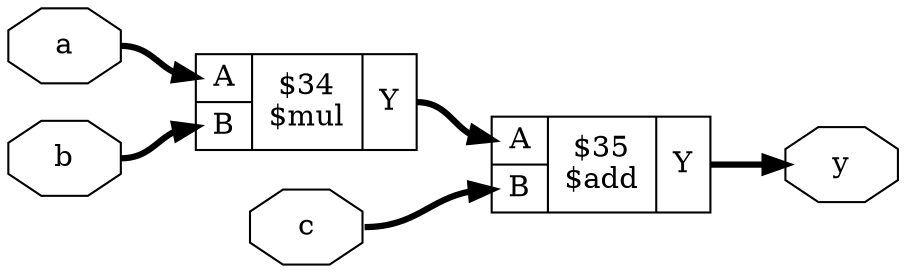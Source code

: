 digraph "macc_16_16_32" {
rankdir="LR";
remincross=true;
n2 [ shape=octagon, label="a", color="black", fontcolor="black" ];
n3 [ shape=octagon, label="b", color="black", fontcolor="black" ];
n4 [ shape=octagon, label="c", color="black", fontcolor="black" ];
n5 [ shape=octagon, label="y", color="black", fontcolor="black" ];
c9 [ shape=record, label="{{<p6> A|<p7> B}|$35\n$add|{<p8> Y}}" ];
c10 [ shape=record, label="{{<p6> A|<p7> B}|$34\n$mul|{<p8> Y}}" ];
c10:p8:e -> c9:p6:w [color="black", style="setlinewidth(3)", label=""];
n2:e -> c10:p6:w [color="black", style="setlinewidth(3)", label=""];
n3:e -> c10:p7:w [color="black", style="setlinewidth(3)", label=""];
n4:e -> c9:p7:w [color="black", style="setlinewidth(3)", label=""];
c9:p8:e -> n5:w [color="black", style="setlinewidth(3)", label=""];
}
